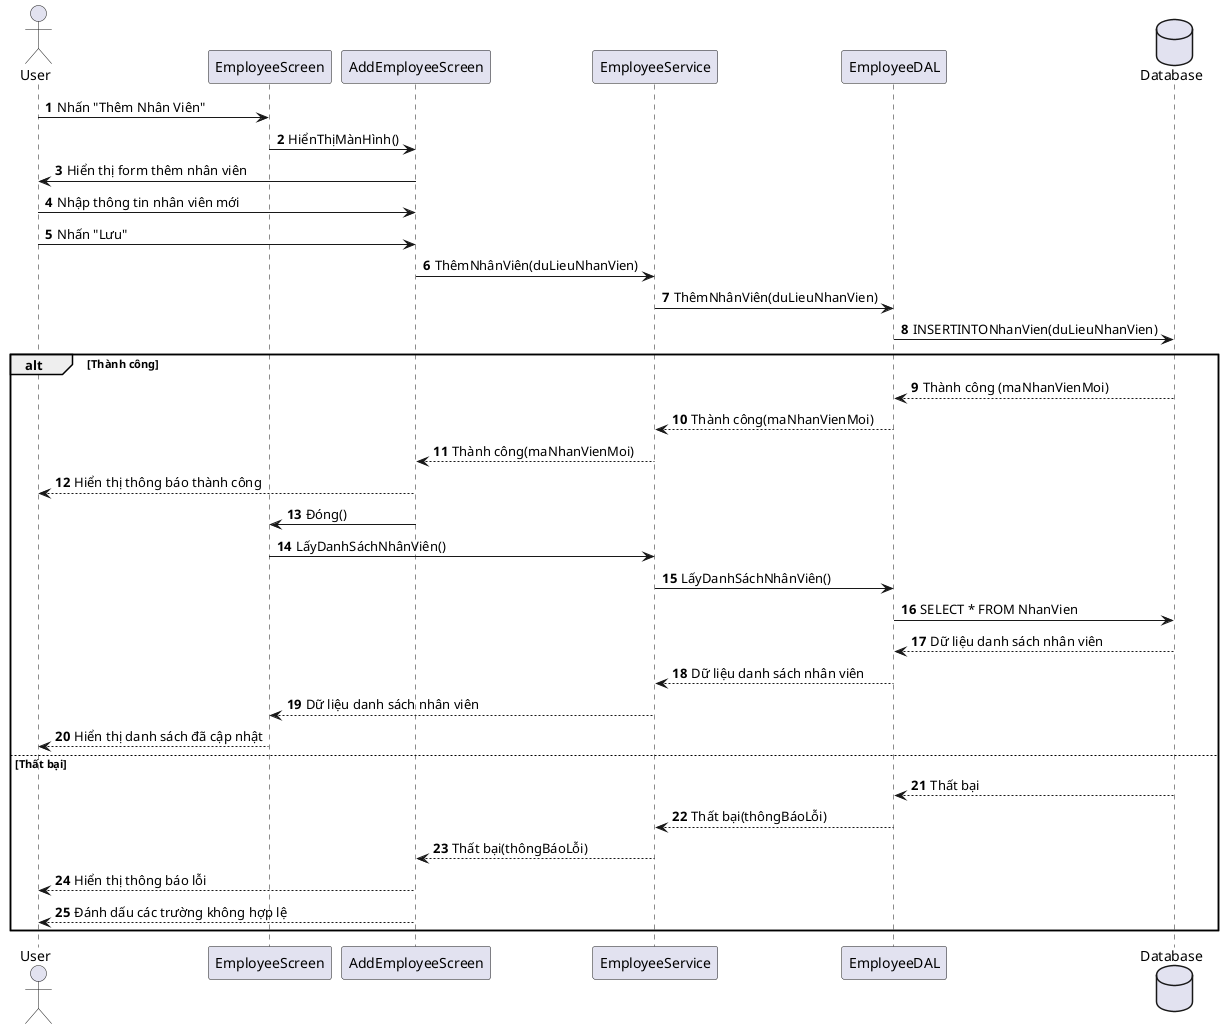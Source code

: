 @startuml Sơ đồ sequence Thêm Nhân Viên

autonumber

actor User
participant EmployeeScreen
participant AddEmployeeScreen
participant EmployeeService
participant EmployeeDAL
database Database

User -> EmployeeScreen: Nhấn "Thêm Nhân Viên"
EmployeeScreen -> AddEmployeeScreen: HiểnThịMànHình()
AddEmployeeScreen -> User: Hiển thị form thêm nhân viên
User -> AddEmployeeScreen: Nhập thông tin nhân viên mới
User -> AddEmployeeScreen: Nhấn "Lưu"
AddEmployeeScreen -> EmployeeService: ThêmNhânViên(duLieuNhanVien)
EmployeeService -> EmployeeDAL: ThêmNhânViên(duLieuNhanVien)
EmployeeDAL -> Database: INSERTINTONhanVien(duLieuNhanVien)

alt Thành công
    Database --> EmployeeDAL: Thành công (maNhanVienMoi)
    EmployeeDAL --> EmployeeService: Thành công(maNhanVienMoi)
    EmployeeService --> AddEmployeeScreen: Thành công(maNhanVienMoi)
    AddEmployeeScreen --> User: Hiển thị thông báo thành công
    AddEmployeeScreen -> EmployeeScreen: Đóng()
    EmployeeScreen -> EmployeeService: LấyDanhSáchNhânViên()
    EmployeeService -> EmployeeDAL: LấyDanhSáchNhânViên()
    EmployeeDAL -> Database: SELECT * FROM NhanVien
    Database --> EmployeeDAL: Dữ liệu danh sách nhân viên
    EmployeeDAL --> EmployeeService: Dữ liệu danh sách nhân viên
    EmployeeService --> EmployeeScreen: Dữ liệu danh sách nhân viên
    EmployeeScreen --> User: Hiển thị danh sách đã cập nhật
else Thất bại
    Database --> EmployeeDAL: Thất bại
    EmployeeDAL --> EmployeeService: Thất bại(thôngBáoLỗi)
    EmployeeService --> AddEmployeeScreen: Thất bại(thôngBáoLỗi)
    AddEmployeeScreen --> User: Hiển thị thông báo lỗi
    AddEmployeeScreen --> User: Đánh dấu các trường không hợp lệ
end

@enduml